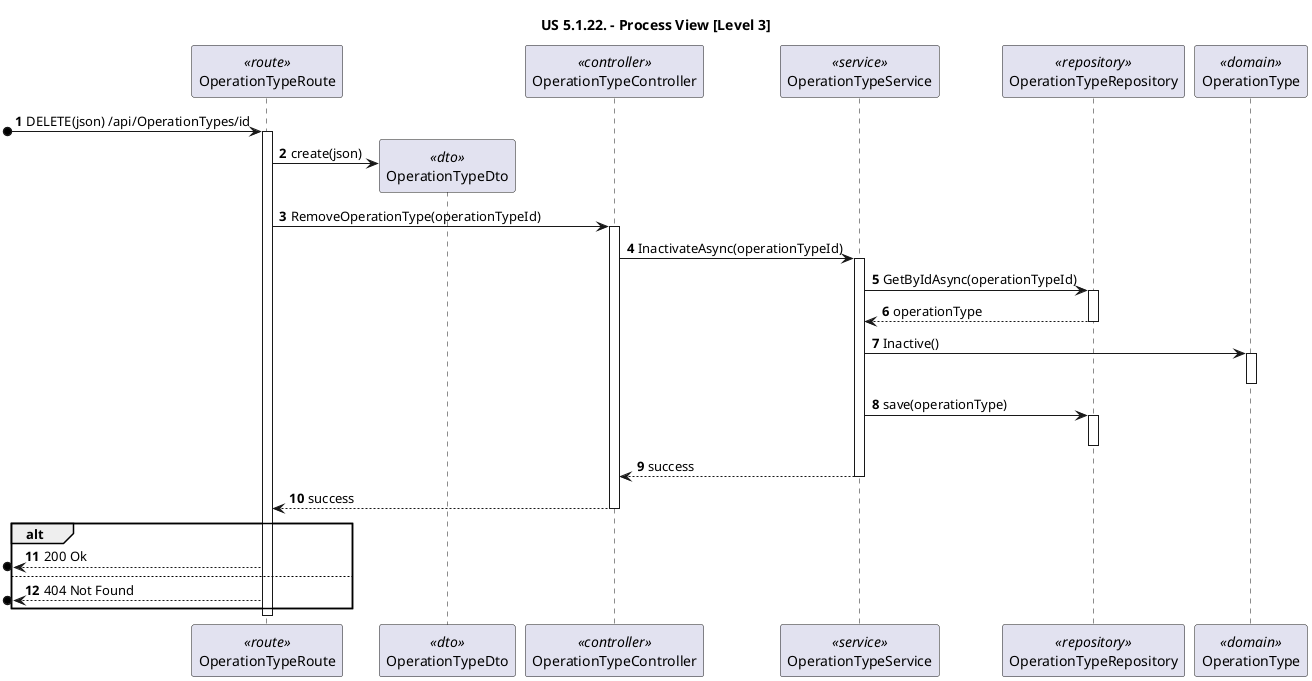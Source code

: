 @startuml

title "US 5.1.22. - Process View [Level 3]"

autonumber
participant "OperationTypeRoute" as ROUTE <<route>>
participant "OperationTypeDto" as pat_dto <<dto>>
participant "OperationTypeController" as CTRL <<controller>>
participant "OperationTypeService" as SVC <<service>>
participant "OperationTypeRepository" as REPO <<repository>>
participant "OperationType" as OT <<domain>>


[o-> ROUTE: DELETE(json) /api/OperationTypes/id
activate ROUTE

ROUTE -> pat_dto **: create(json)

ROUTE -> CTRL: RemoveOperationType(operationTypeId)
activate CTRL

CTRL -> SVC: InactivateAsync(operationTypeId)
activate SVC

SVC -> REPO : GetByIdAsync(operationTypeId)
activate REPO
REPO --> SVC : operationType
deactivate REPO

SVC -> OT: Inactive()
activate OT
deactivate OT

SVC -> REPO : save(operationType)
activate REPO
deactivate REPO

SVC --> CTRL: success
deactivate SVC
CTRL --> ROUTE: success
deactivate CTRL

alt 

[o<-- ROUTE: 200 Ok

else 

[o<-- ROUTE: 404 Not Found

end alt

deactivate ROUTE
@enduml